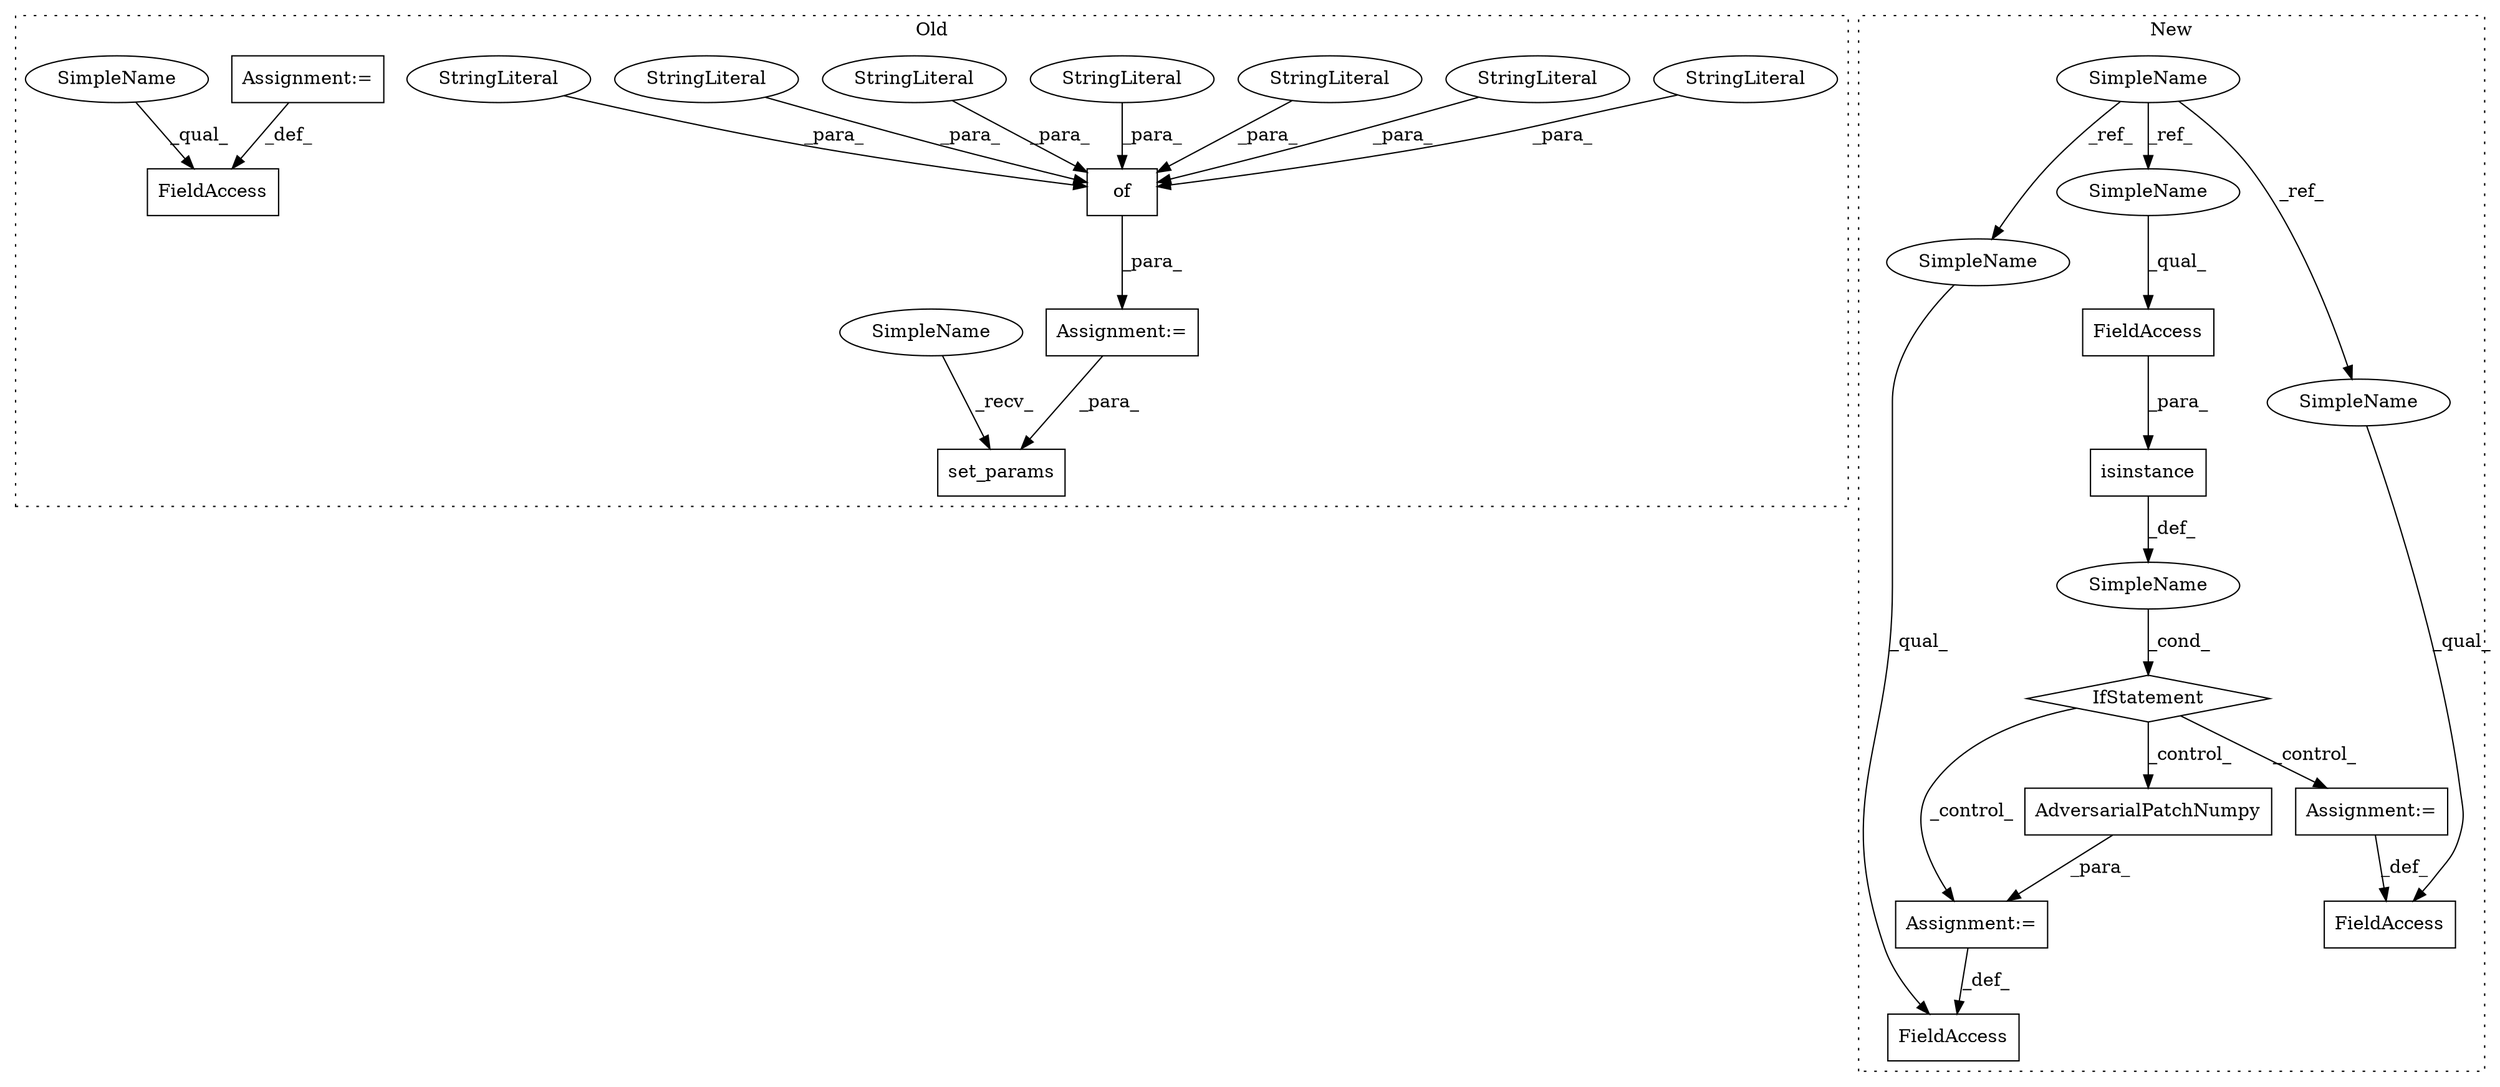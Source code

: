 digraph G {
subgraph cluster0 {
1 [label="of" a="32" s="1198,1386" l="3,1" shape="box"];
6 [label="StringLiteral" a="45" s="1245" l="11" shape="ellipse"];
7 [label="StringLiteral" a="45" s="1217" l="14" shape="ellipse"];
8 [label="StringLiteral" a="45" s="1201" l="8" shape="ellipse"];
9 [label="StringLiteral" a="45" s="1319" l="10" shape="ellipse"];
10 [label="StringLiteral" a="45" s="1267" l="11" shape="ellipse"];
11 [label="StringLiteral" a="45" s="1363" l="12" shape="ellipse"];
12 [label="StringLiteral" a="45" s="1339" l="12" shape="ellipse"];
14 [label="set_params" a="32" s="1398,1415" l="11,1" shape="box"];
17 [label="FieldAccess" a="22" s="1422" l="10" shape="box"];
21 [label="Assignment:=" a="7" s="1193" l="1" shape="box"];
22 [label="Assignment:=" a="7" s="1432" l="1" shape="box"];
26 [label="SimpleName" a="42" s="1393" l="4" shape="ellipse"];
27 [label="SimpleName" a="42" s="1422" l="4" shape="ellipse"];
label = "Old";
style="dotted";
}
subgraph cluster1 {
2 [label="isinstance" a="32" s="1408,1457" l="11,1" shape="box"];
3 [label="IfStatement" a="25" s="1404,1458" l="4,2" shape="diamond"];
4 [label="Assignment:=" a="7" s="1638" l="1" shape="box"];
5 [label="SimpleName" a="42" s="" l="" shape="ellipse"];
13 [label="FieldAccess" a="22" s="1419" l="15" shape="box"];
15 [label="SimpleName" a="42" s="986" l="4" shape="ellipse"];
16 [label="FieldAccess" a="22" s="1468" l="12" shape="box"];
18 [label="FieldAccess" a="22" s="1626" l="12" shape="box"];
19 [label="AdversarialPatchNumpy" a="32" s="1639,1756" l="22,1" shape="box"];
20 [label="Assignment:=" a="7" s="1480" l="1" shape="box"];
23 [label="SimpleName" a="42" s="1626" l="4" shape="ellipse"];
24 [label="SimpleName" a="42" s="1419" l="4" shape="ellipse"];
25 [label="SimpleName" a="42" s="1468" l="4" shape="ellipse"];
label = "New";
style="dotted";
}
1 -> 21 [label="_para_"];
2 -> 5 [label="_def_"];
3 -> 4 [label="_control_"];
3 -> 19 [label="_control_"];
3 -> 20 [label="_control_"];
4 -> 18 [label="_def_"];
5 -> 3 [label="_cond_"];
6 -> 1 [label="_para_"];
7 -> 1 [label="_para_"];
8 -> 1 [label="_para_"];
9 -> 1 [label="_para_"];
10 -> 1 [label="_para_"];
11 -> 1 [label="_para_"];
12 -> 1 [label="_para_"];
13 -> 2 [label="_para_"];
15 -> 24 [label="_ref_"];
15 -> 23 [label="_ref_"];
15 -> 25 [label="_ref_"];
19 -> 4 [label="_para_"];
20 -> 16 [label="_def_"];
21 -> 14 [label="_para_"];
22 -> 17 [label="_def_"];
23 -> 18 [label="_qual_"];
24 -> 13 [label="_qual_"];
25 -> 16 [label="_qual_"];
26 -> 14 [label="_recv_"];
27 -> 17 [label="_qual_"];
}